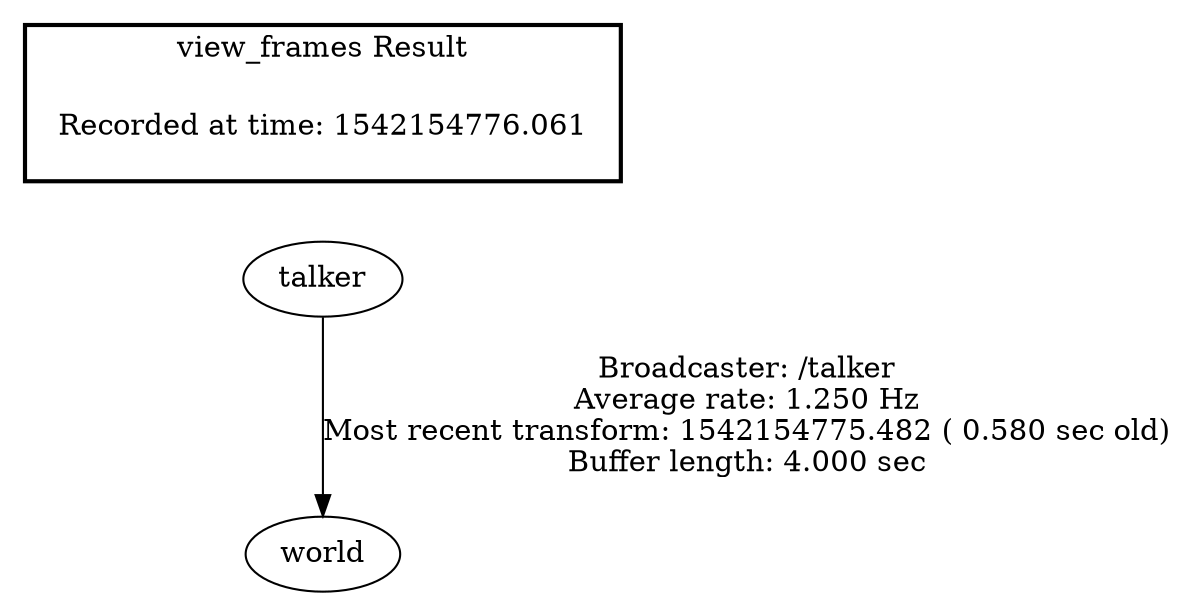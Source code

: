 digraph G {
"talker" -> "world"[label="Broadcaster: /talker\nAverage rate: 1.250 Hz\nMost recent transform: 1542154775.482 ( 0.580 sec old)\nBuffer length: 4.000 sec\n"];
edge [style=invis];
 subgraph cluster_legend { style=bold; color=black; label ="view_frames Result";
"Recorded at time: 1542154776.061"[ shape=plaintext ] ;
 }->"talker";
}
